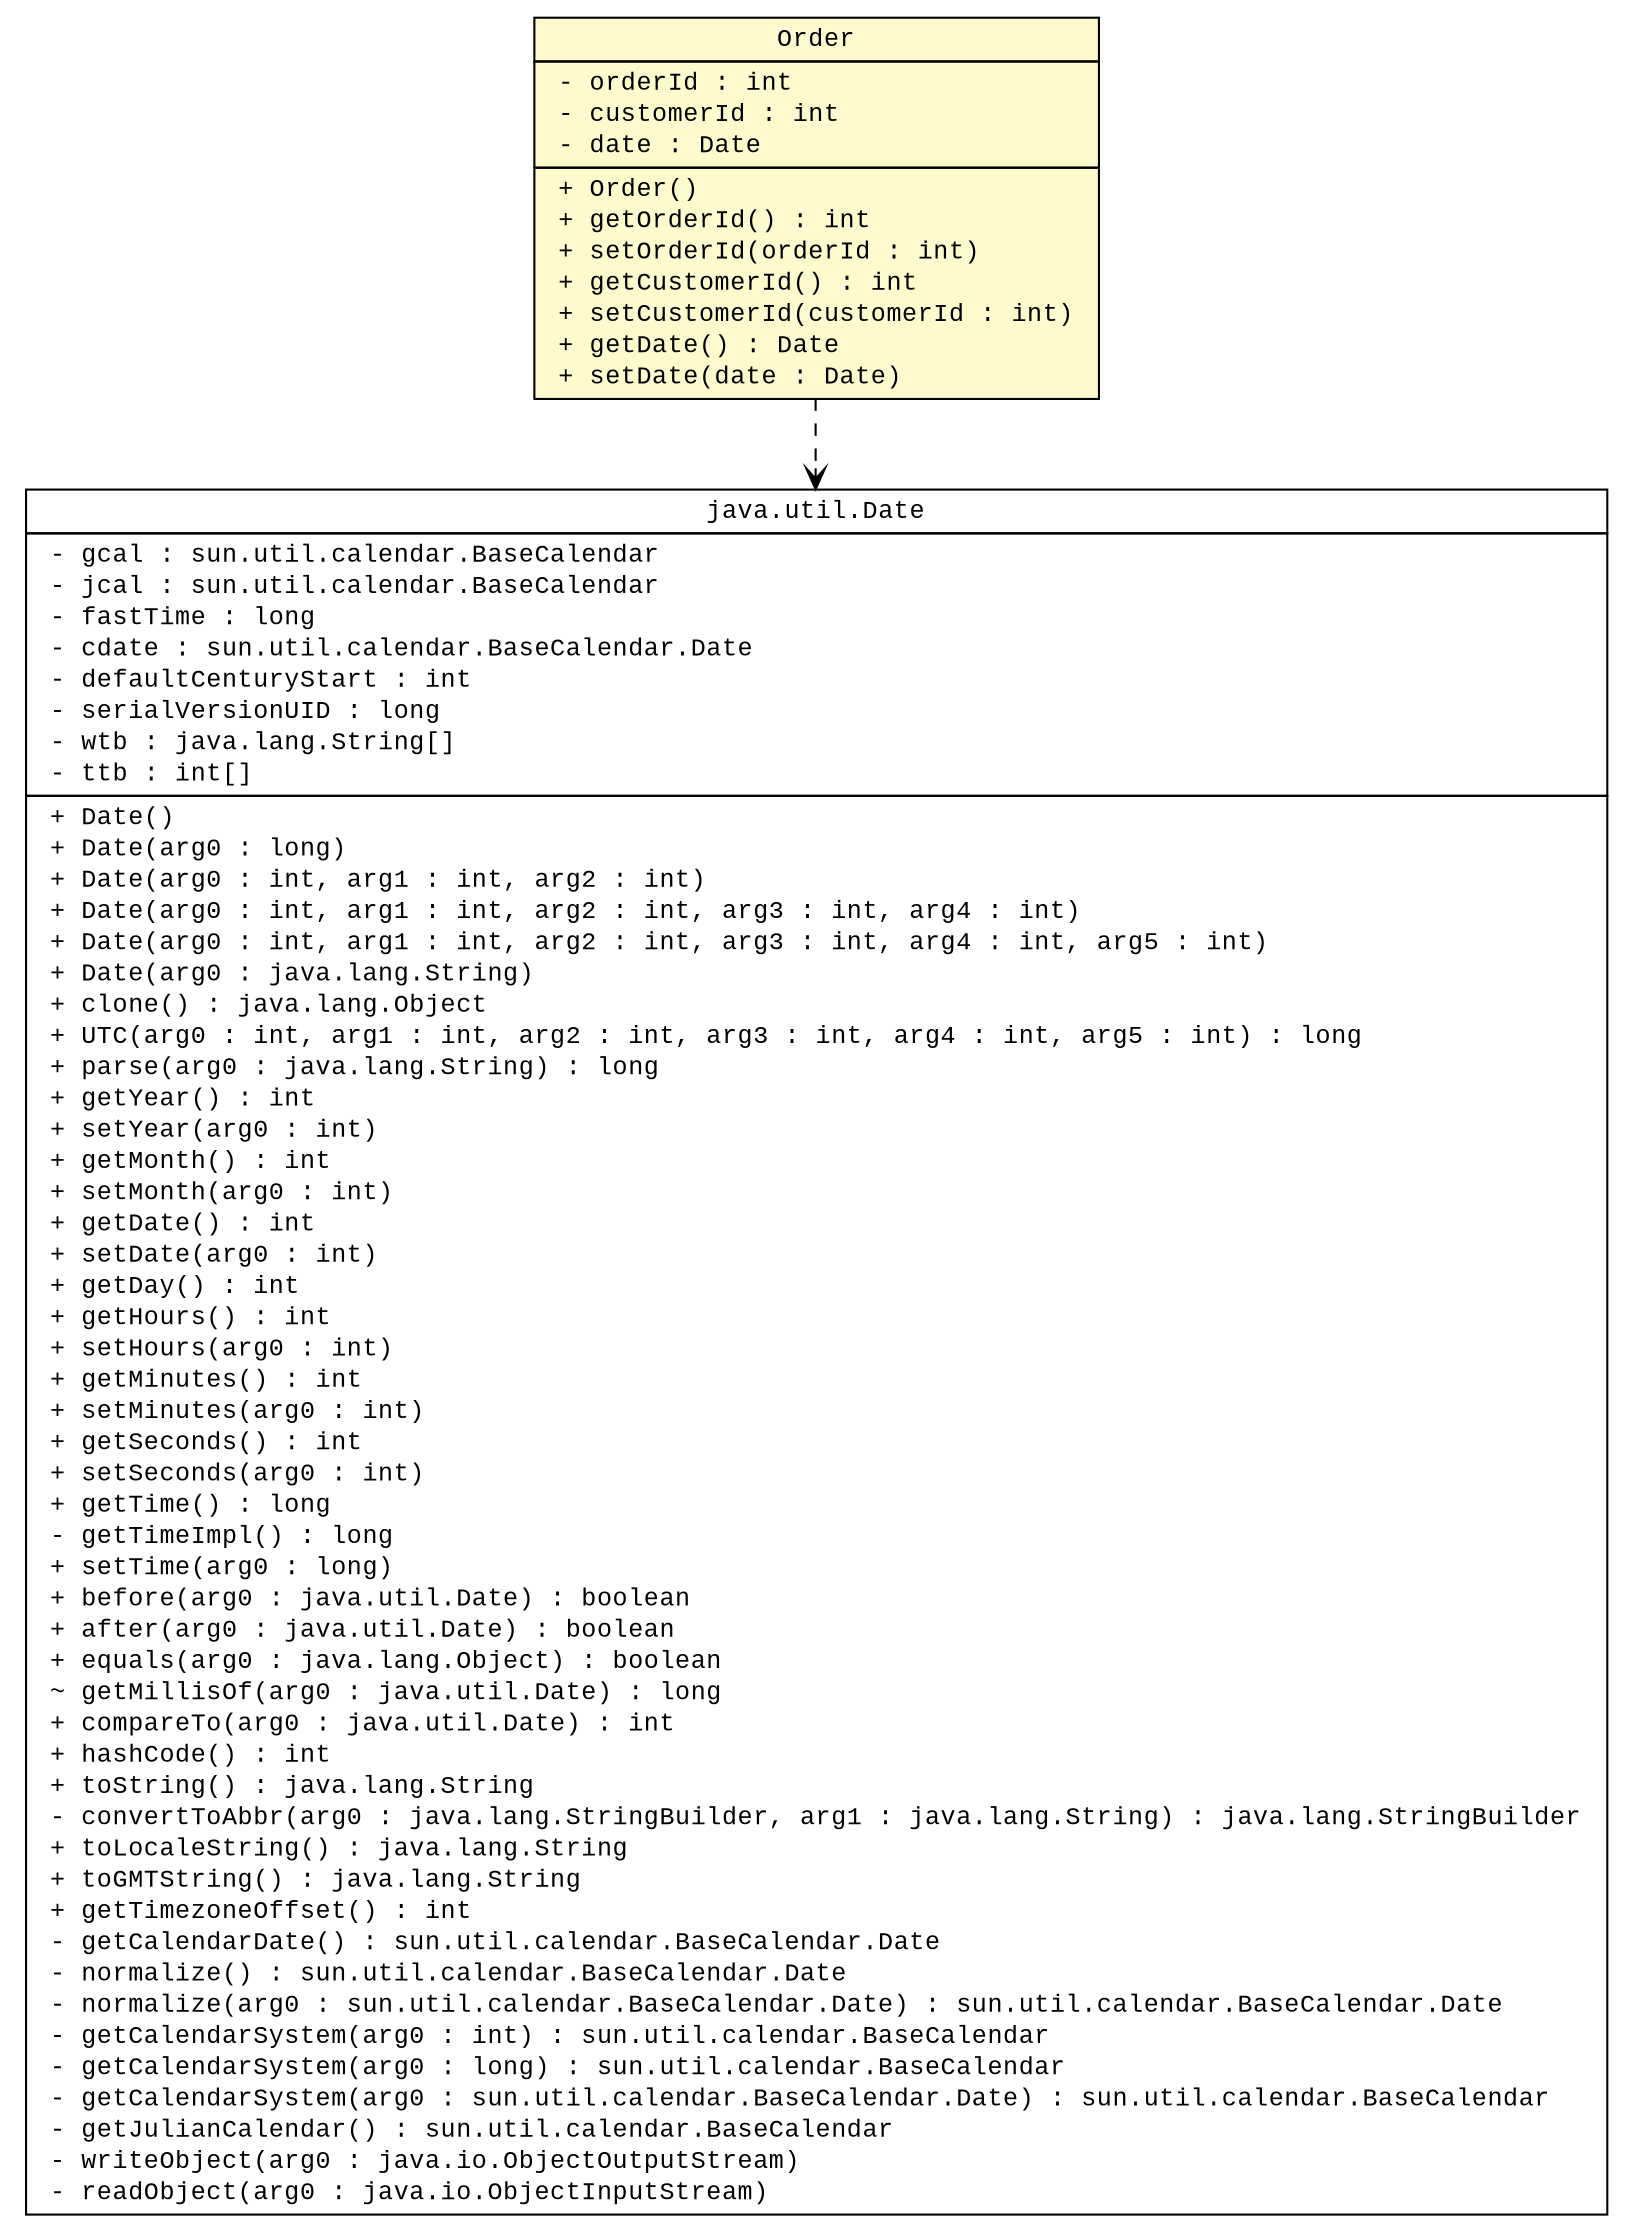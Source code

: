 #!/usr/local/bin/dot
#
# Class diagram 
# Generated by UMLGraph version 5.4 (http://www.umlgraph.org/)
#

digraph G {
	edge [fontname="Courier New",fontsize=10,labelfontname="Courier New",labelfontsize=10];
	node [fontname="Courier New",fontsize=10,shape=plaintext];
	nodesep=0.25;
	ranksep=0.5;
	// com.assign2.business.Order
	c208 [label=<<table title="com.assign2.business.Order" border="0" cellborder="1" cellspacing="0" cellpadding="2" port="p" bgcolor="lemonChiffon" href="./Order.html"><tr><td><table border="0" cellspacing="0" cellpadding="1"><tr><td align="center" balign="center"><font face="Courier New" point-size="12.0"> Order </font></td></tr></table></td></tr><tr><td><table border="0" cellspacing="0" cellpadding="1"><tr><td align="left" balign="left"> - orderId : int </td></tr><tr><td align="left" balign="left"> - customerId : int </td></tr><tr><td align="left" balign="left"> - date : Date </td></tr></table></td></tr><tr><td><table border="0" cellspacing="0" cellpadding="1"><tr><td align="left" balign="left"> + Order() </td></tr><tr><td align="left" balign="left"> + getOrderId() : int </td></tr><tr><td align="left" balign="left"> + setOrderId(orderId : int) </td></tr><tr><td align="left" balign="left"> + getCustomerId() : int </td></tr><tr><td align="left" balign="left"> + setCustomerId(customerId : int) </td></tr><tr><td align="left" balign="left"> + getDate() : Date </td></tr><tr><td align="left" balign="left"> + setDate(date : Date) </td></tr></table></td></tr></table>>, URL="./Order.html", fontname="Courier New", fontcolor="black", fontsize=12.0];
	// com.assign2.business.Order DEPEND java.util.Date
	c208:p -> c218:p [taillabel="", label="", headlabel="", fontname="Courier New", fontcolor="black", fontsize=12.0, color="black", arrowhead=open, style=dashed];
	// java.util.Date
	c218 [label=<<table title="java.util.Date" border="0" cellborder="1" cellspacing="0" cellpadding="2" port="p" href="http://java.sun.com/j2se/1.4.2/docs/api/java/util/Date.html"><tr><td><table border="0" cellspacing="0" cellpadding="1"><tr><td align="center" balign="center"><font face="Courier New" point-size="12.0"> java.util.Date </font></td></tr></table></td></tr><tr><td><table border="0" cellspacing="0" cellpadding="1"><tr><td align="left" balign="left"> - gcal : sun.util.calendar.BaseCalendar </td></tr><tr><td align="left" balign="left"> - jcal : sun.util.calendar.BaseCalendar </td></tr><tr><td align="left" balign="left"> - fastTime : long </td></tr><tr><td align="left" balign="left"> - cdate : sun.util.calendar.BaseCalendar.Date </td></tr><tr><td align="left" balign="left"> - defaultCenturyStart : int </td></tr><tr><td align="left" balign="left"> - serialVersionUID : long </td></tr><tr><td align="left" balign="left"> - wtb : java.lang.String[] </td></tr><tr><td align="left" balign="left"> - ttb : int[] </td></tr></table></td></tr><tr><td><table border="0" cellspacing="0" cellpadding="1"><tr><td align="left" balign="left"> + Date() </td></tr><tr><td align="left" balign="left"> + Date(arg0 : long) </td></tr><tr><td align="left" balign="left"> + Date(arg0 : int, arg1 : int, arg2 : int) </td></tr><tr><td align="left" balign="left"> + Date(arg0 : int, arg1 : int, arg2 : int, arg3 : int, arg4 : int) </td></tr><tr><td align="left" balign="left"> + Date(arg0 : int, arg1 : int, arg2 : int, arg3 : int, arg4 : int, arg5 : int) </td></tr><tr><td align="left" balign="left"> + Date(arg0 : java.lang.String) </td></tr><tr><td align="left" balign="left"> + clone() : java.lang.Object </td></tr><tr><td align="left" balign="left"> + UTC(arg0 : int, arg1 : int, arg2 : int, arg3 : int, arg4 : int, arg5 : int) : long </td></tr><tr><td align="left" balign="left"> + parse(arg0 : java.lang.String) : long </td></tr><tr><td align="left" balign="left"> + getYear() : int </td></tr><tr><td align="left" balign="left"> + setYear(arg0 : int) </td></tr><tr><td align="left" balign="left"> + getMonth() : int </td></tr><tr><td align="left" balign="left"> + setMonth(arg0 : int) </td></tr><tr><td align="left" balign="left"> + getDate() : int </td></tr><tr><td align="left" balign="left"> + setDate(arg0 : int) </td></tr><tr><td align="left" balign="left"> + getDay() : int </td></tr><tr><td align="left" balign="left"> + getHours() : int </td></tr><tr><td align="left" balign="left"> + setHours(arg0 : int) </td></tr><tr><td align="left" balign="left"> + getMinutes() : int </td></tr><tr><td align="left" balign="left"> + setMinutes(arg0 : int) </td></tr><tr><td align="left" balign="left"> + getSeconds() : int </td></tr><tr><td align="left" balign="left"> + setSeconds(arg0 : int) </td></tr><tr><td align="left" balign="left"> + getTime() : long </td></tr><tr><td align="left" balign="left"> - getTimeImpl() : long </td></tr><tr><td align="left" balign="left"> + setTime(arg0 : long) </td></tr><tr><td align="left" balign="left"> + before(arg0 : java.util.Date) : boolean </td></tr><tr><td align="left" balign="left"> + after(arg0 : java.util.Date) : boolean </td></tr><tr><td align="left" balign="left"> + equals(arg0 : java.lang.Object) : boolean </td></tr><tr><td align="left" balign="left"> ~ getMillisOf(arg0 : java.util.Date) : long </td></tr><tr><td align="left" balign="left"> + compareTo(arg0 : java.util.Date) : int </td></tr><tr><td align="left" balign="left"> + hashCode() : int </td></tr><tr><td align="left" balign="left"> + toString() : java.lang.String </td></tr><tr><td align="left" balign="left"> - convertToAbbr(arg0 : java.lang.StringBuilder, arg1 : java.lang.String) : java.lang.StringBuilder </td></tr><tr><td align="left" balign="left"> + toLocaleString() : java.lang.String </td></tr><tr><td align="left" balign="left"> + toGMTString() : java.lang.String </td></tr><tr><td align="left" balign="left"> + getTimezoneOffset() : int </td></tr><tr><td align="left" balign="left"> - getCalendarDate() : sun.util.calendar.BaseCalendar.Date </td></tr><tr><td align="left" balign="left"> - normalize() : sun.util.calendar.BaseCalendar.Date </td></tr><tr><td align="left" balign="left"> - normalize(arg0 : sun.util.calendar.BaseCalendar.Date) : sun.util.calendar.BaseCalendar.Date </td></tr><tr><td align="left" balign="left"> - getCalendarSystem(arg0 : int) : sun.util.calendar.BaseCalendar </td></tr><tr><td align="left" balign="left"> - getCalendarSystem(arg0 : long) : sun.util.calendar.BaseCalendar </td></tr><tr><td align="left" balign="left"> - getCalendarSystem(arg0 : sun.util.calendar.BaseCalendar.Date) : sun.util.calendar.BaseCalendar </td></tr><tr><td align="left" balign="left"> - getJulianCalendar() : sun.util.calendar.BaseCalendar </td></tr><tr><td align="left" balign="left"> - writeObject(arg0 : java.io.ObjectOutputStream) </td></tr><tr><td align="left" balign="left"> - readObject(arg0 : java.io.ObjectInputStream) </td></tr></table></td></tr></table>>, URL="http://java.sun.com/j2se/1.4.2/docs/api/java/util/Date.html", fontname="Courier New", fontcolor="black", fontsize=12.0];
}

